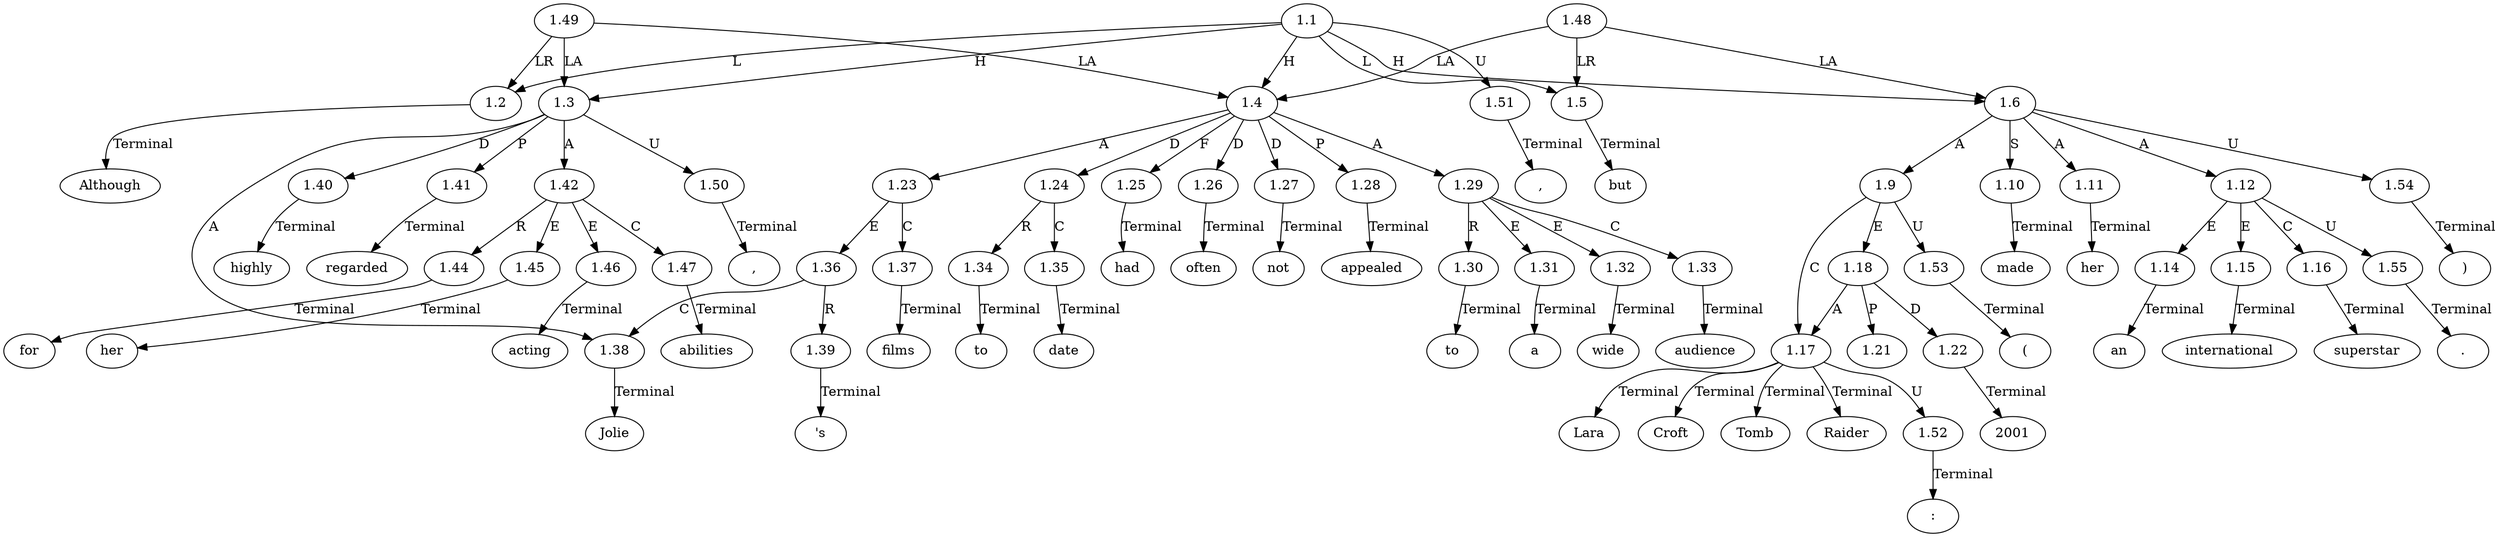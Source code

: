 // Graph
digraph {
	0.1 [label=Although ordering=out]
	0.10 [label="'s" ordering=out]
	0.11 [label=films ordering=out]
	0.12 [label=to ordering=out]
	0.13 [label=date ordering=out]
	0.14 [label=had ordering=out]
	0.15 [label=often ordering=out]
	0.16 [label=not ordering=out]
	0.17 [label=appealed ordering=out]
	0.18 [label=to ordering=out]
	0.19 [label=a ordering=out]
	0.2 [label=highly ordering=out]
	0.20 [label=wide ordering=out]
	0.21 [label=audience ordering=out]
	0.22 [label="," ordering=out]
	0.23 [label=but ordering=out]
	0.24 [label=Lara ordering=out]
	0.25 [label=Croft ordering=out]
	0.26 [label=":" ordering=out]
	0.27 [label=Tomb ordering=out]
	0.28 [label=Raider ordering=out]
	0.29 [label="(" ordering=out]
	0.3 [label=regarded ordering=out]
	0.30 [label=2001 ordering=out]
	0.31 [label=")" ordering=out]
	0.32 [label=made ordering=out]
	0.33 [label=her ordering=out]
	0.34 [label=an ordering=out]
	0.35 [label=international ordering=out]
	0.36 [label=superstar ordering=out]
	0.37 [label="." ordering=out]
	0.4 [label=for ordering=out]
	0.5 [label=her ordering=out]
	0.6 [label=acting ordering=out]
	0.7 [label=abilities ordering=out]
	0.8 [label="," ordering=out]
	0.9 [label=Jolie ordering=out]
	1.1 [label=1.1 ordering=out]
	1.2 [label=1.2 ordering=out]
	1.3 [label=1.3 ordering=out]
	1.4 [label=1.4 ordering=out]
	1.5 [label=1.5 ordering=out]
	1.6 [label=1.6 ordering=out]
	1.9 [label=1.9 ordering=out]
	1.10 [label=1.10 ordering=out]
	1.11 [label=1.11 ordering=out]
	1.12 [label=1.12 ordering=out]
	1.14 [label=1.14 ordering=out]
	1.15 [label=1.15 ordering=out]
	1.16 [label=1.16 ordering=out]
	1.17 [label=1.17 ordering=out]
	1.18 [label=1.18 ordering=out]
	1.21 [label=1.21 ordering=out]
	1.22 [label=1.22 ordering=out]
	1.23 [label=1.23 ordering=out]
	1.24 [label=1.24 ordering=out]
	1.25 [label=1.25 ordering=out]
	1.26 [label=1.26 ordering=out]
	1.27 [label=1.27 ordering=out]
	1.28 [label=1.28 ordering=out]
	1.29 [label=1.29 ordering=out]
	1.30 [label=1.30 ordering=out]
	1.31 [label=1.31 ordering=out]
	1.32 [label=1.32 ordering=out]
	1.33 [label=1.33 ordering=out]
	1.34 [label=1.34 ordering=out]
	1.35 [label=1.35 ordering=out]
	1.36 [label=1.36 ordering=out]
	1.37 [label=1.37 ordering=out]
	1.38 [label=1.38 ordering=out]
	1.39 [label=1.39 ordering=out]
	1.40 [label=1.40 ordering=out]
	1.41 [label=1.41 ordering=out]
	1.42 [label=1.42 ordering=out]
	1.44 [label=1.44 ordering=out]
	1.45 [label=1.45 ordering=out]
	1.46 [label=1.46 ordering=out]
	1.47 [label=1.47 ordering=out]
	1.48 [label=1.48 ordering=out]
	1.49 [label=1.49 ordering=out]
	1.50 [label=1.50 ordering=out]
	1.51 [label=1.51 ordering=out]
	1.52 [label=1.52 ordering=out]
	1.53 [label=1.53 ordering=out]
	1.54 [label=1.54 ordering=out]
	1.55 [label=1.55 ordering=out]
	1.1 -> 1.2 [label=L ordering=out]
	1.1 -> 1.3 [label=H ordering=out]
	1.1 -> 1.4 [label=H ordering=out]
	1.1 -> 1.5 [label=L ordering=out]
	1.1 -> 1.6 [label=H ordering=out]
	1.1 -> 1.51 [label=U ordering=out]
	1.2 -> 0.1 [label=Terminal ordering=out]
	1.3 -> 1.38 [label=A ordering=out]
	1.3 -> 1.40 [label=D ordering=out]
	1.3 -> 1.41 [label=P ordering=out]
	1.3 -> 1.42 [label=A ordering=out]
	1.3 -> 1.50 [label=U ordering=out]
	1.4 -> 1.23 [label=A ordering=out]
	1.4 -> 1.24 [label=D ordering=out]
	1.4 -> 1.25 [label=F ordering=out]
	1.4 -> 1.26 [label=D ordering=out]
	1.4 -> 1.27 [label=D ordering=out]
	1.4 -> 1.28 [label=P ordering=out]
	1.4 -> 1.29 [label=A ordering=out]
	1.5 -> 0.23 [label=Terminal ordering=out]
	1.6 -> 1.9 [label=A ordering=out]
	1.6 -> 1.10 [label=S ordering=out]
	1.6 -> 1.11 [label=A ordering=out]
	1.6 -> 1.12 [label=A ordering=out]
	1.6 -> 1.54 [label=U ordering=out]
	1.9 -> 1.17 [label=C ordering=out]
	1.9 -> 1.18 [label=E ordering=out]
	1.9 -> 1.53 [label=U ordering=out]
	1.10 -> 0.32 [label=Terminal ordering=out]
	1.11 -> 0.33 [label=Terminal ordering=out]
	1.12 -> 1.14 [label=E ordering=out]
	1.12 -> 1.15 [label=E ordering=out]
	1.12 -> 1.16 [label=C ordering=out]
	1.12 -> 1.55 [label=U ordering=out]
	1.14 -> 0.34 [label=Terminal ordering=out]
	1.15 -> 0.35 [label=Terminal ordering=out]
	1.16 -> 0.36 [label=Terminal ordering=out]
	1.17 -> 0.24 [label=Terminal ordering=out]
	1.17 -> 0.25 [label=Terminal ordering=out]
	1.17 -> 0.27 [label=Terminal ordering=out]
	1.17 -> 0.28 [label=Terminal ordering=out]
	1.17 -> 1.52 [label=U ordering=out]
	1.18 -> 1.17 [label=A ordering=out]
	1.18 -> 1.21 [label=P ordering=out]
	1.18 -> 1.22 [label=D ordering=out]
	1.22 -> 0.30 [label=Terminal ordering=out]
	1.23 -> 1.36 [label=E ordering=out]
	1.23 -> 1.37 [label=C ordering=out]
	1.24 -> 1.34 [label=R ordering=out]
	1.24 -> 1.35 [label=C ordering=out]
	1.25 -> 0.14 [label=Terminal ordering=out]
	1.26 -> 0.15 [label=Terminal ordering=out]
	1.27 -> 0.16 [label=Terminal ordering=out]
	1.28 -> 0.17 [label=Terminal ordering=out]
	1.29 -> 1.30 [label=R ordering=out]
	1.29 -> 1.31 [label=E ordering=out]
	1.29 -> 1.32 [label=E ordering=out]
	1.29 -> 1.33 [label=C ordering=out]
	1.30 -> 0.18 [label=Terminal ordering=out]
	1.31 -> 0.19 [label=Terminal ordering=out]
	1.32 -> 0.20 [label=Terminal ordering=out]
	1.33 -> 0.21 [label=Terminal ordering=out]
	1.34 -> 0.12 [label=Terminal ordering=out]
	1.35 -> 0.13 [label=Terminal ordering=out]
	1.36 -> 1.38 [label=C ordering=out]
	1.36 -> 1.39 [label=R ordering=out]
	1.37 -> 0.11 [label=Terminal ordering=out]
	1.38 -> 0.9 [label=Terminal ordering=out]
	1.39 -> 0.10 [label=Terminal ordering=out]
	1.40 -> 0.2 [label=Terminal ordering=out]
	1.41 -> 0.3 [label=Terminal ordering=out]
	1.42 -> 1.44 [label=R ordering=out]
	1.42 -> 1.45 [label=E ordering=out]
	1.42 -> 1.46 [label=E ordering=out]
	1.42 -> 1.47 [label=C ordering=out]
	1.44 -> 0.4 [label=Terminal ordering=out]
	1.45 -> 0.5 [label=Terminal ordering=out]
	1.46 -> 0.6 [label=Terminal ordering=out]
	1.47 -> 0.7 [label=Terminal ordering=out]
	1.48 -> 1.4 [label=LA ordering=out]
	1.48 -> 1.5 [label=LR ordering=out]
	1.48 -> 1.6 [label=LA ordering=out]
	1.49 -> 1.2 [label=LR ordering=out]
	1.49 -> 1.3 [label=LA ordering=out]
	1.49 -> 1.4 [label=LA ordering=out]
	1.50 -> 0.8 [label=Terminal ordering=out]
	1.51 -> 0.22 [label=Terminal ordering=out]
	1.52 -> 0.26 [label=Terminal ordering=out]
	1.53 -> 0.29 [label=Terminal ordering=out]
	1.54 -> 0.31 [label=Terminal ordering=out]
	1.55 -> 0.37 [label=Terminal ordering=out]
}

